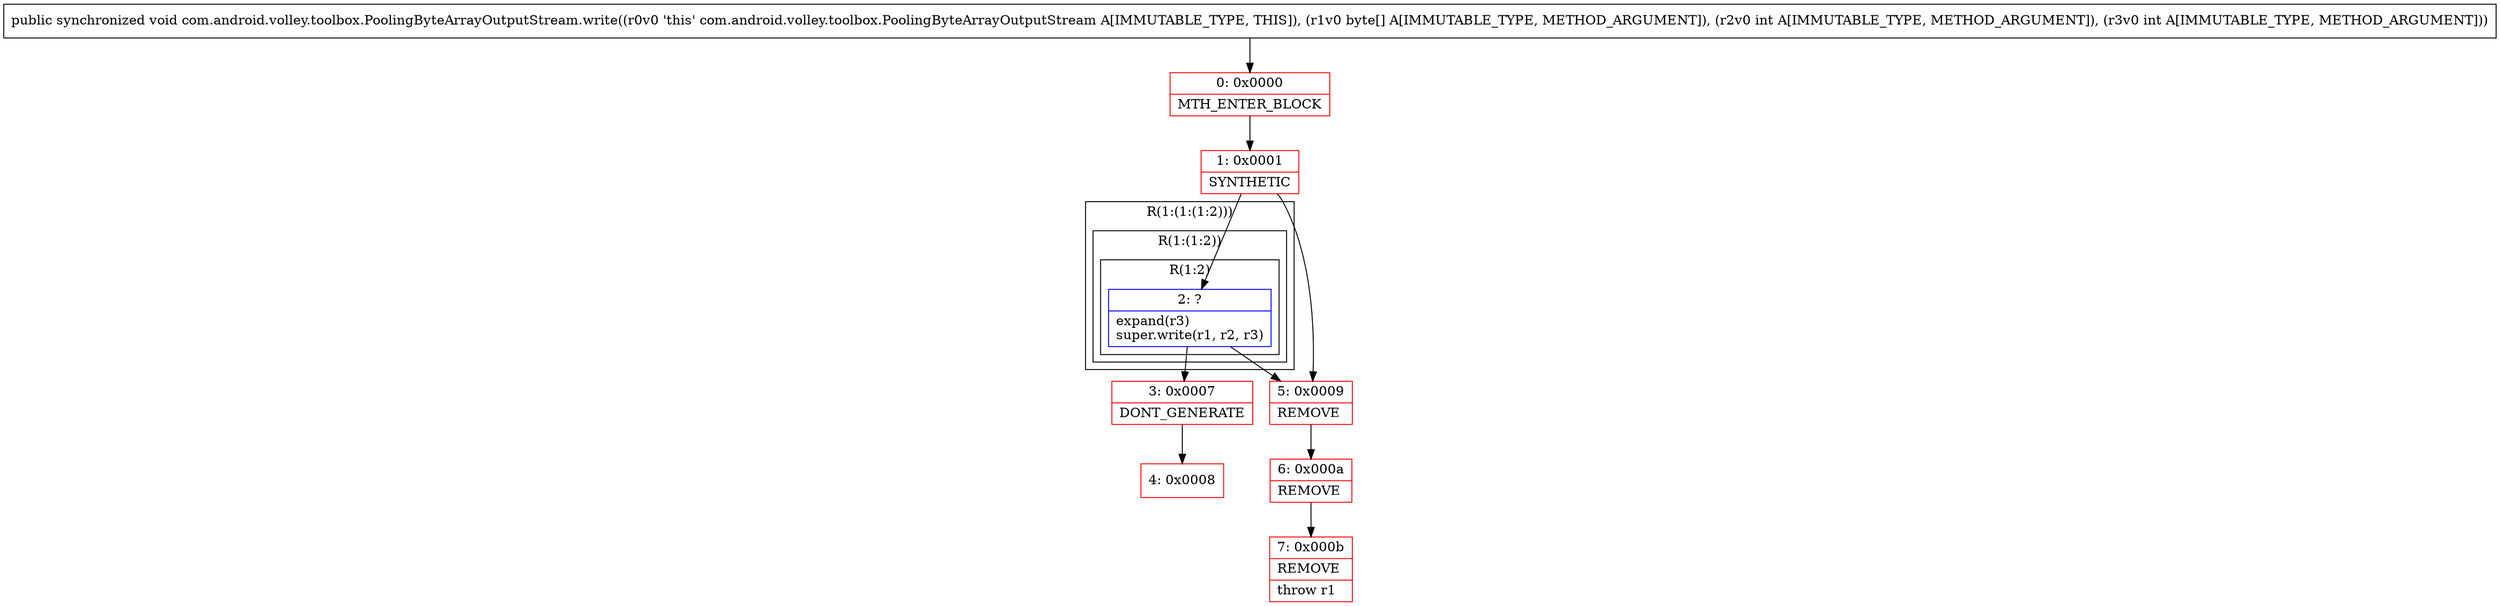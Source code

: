 digraph "CFG forcom.android.volley.toolbox.PoolingByteArrayOutputStream.write([BII)V" {
subgraph cluster_Region_1901157994 {
label = "R(1:(1:(1:2)))";
node [shape=record,color=blue];
subgraph cluster_Region_2039382174 {
label = "R(1:(1:2))";
node [shape=record,color=blue];
subgraph cluster_Region_793992745 {
label = "R(1:2)";
node [shape=record,color=blue];
Node_2 [shape=record,label="{2\:\ ?|expand(r3)\lsuper.write(r1, r2, r3)\l}"];
}
}
}
Node_0 [shape=record,color=red,label="{0\:\ 0x0000|MTH_ENTER_BLOCK\l}"];
Node_1 [shape=record,color=red,label="{1\:\ 0x0001|SYNTHETIC\l}"];
Node_3 [shape=record,color=red,label="{3\:\ 0x0007|DONT_GENERATE\l}"];
Node_4 [shape=record,color=red,label="{4\:\ 0x0008}"];
Node_5 [shape=record,color=red,label="{5\:\ 0x0009|REMOVE\l}"];
Node_6 [shape=record,color=red,label="{6\:\ 0x000a|REMOVE\l}"];
Node_7 [shape=record,color=red,label="{7\:\ 0x000b|REMOVE\l|throw r1\l}"];
MethodNode[shape=record,label="{public synchronized void com.android.volley.toolbox.PoolingByteArrayOutputStream.write((r0v0 'this' com.android.volley.toolbox.PoolingByteArrayOutputStream A[IMMUTABLE_TYPE, THIS]), (r1v0 byte[] A[IMMUTABLE_TYPE, METHOD_ARGUMENT]), (r2v0 int A[IMMUTABLE_TYPE, METHOD_ARGUMENT]), (r3v0 int A[IMMUTABLE_TYPE, METHOD_ARGUMENT])) }"];
MethodNode -> Node_0;
Node_2 -> Node_3;
Node_2 -> Node_5;
Node_0 -> Node_1;
Node_1 -> Node_2;
Node_1 -> Node_5;
Node_3 -> Node_4;
Node_5 -> Node_6;
Node_6 -> Node_7;
}

